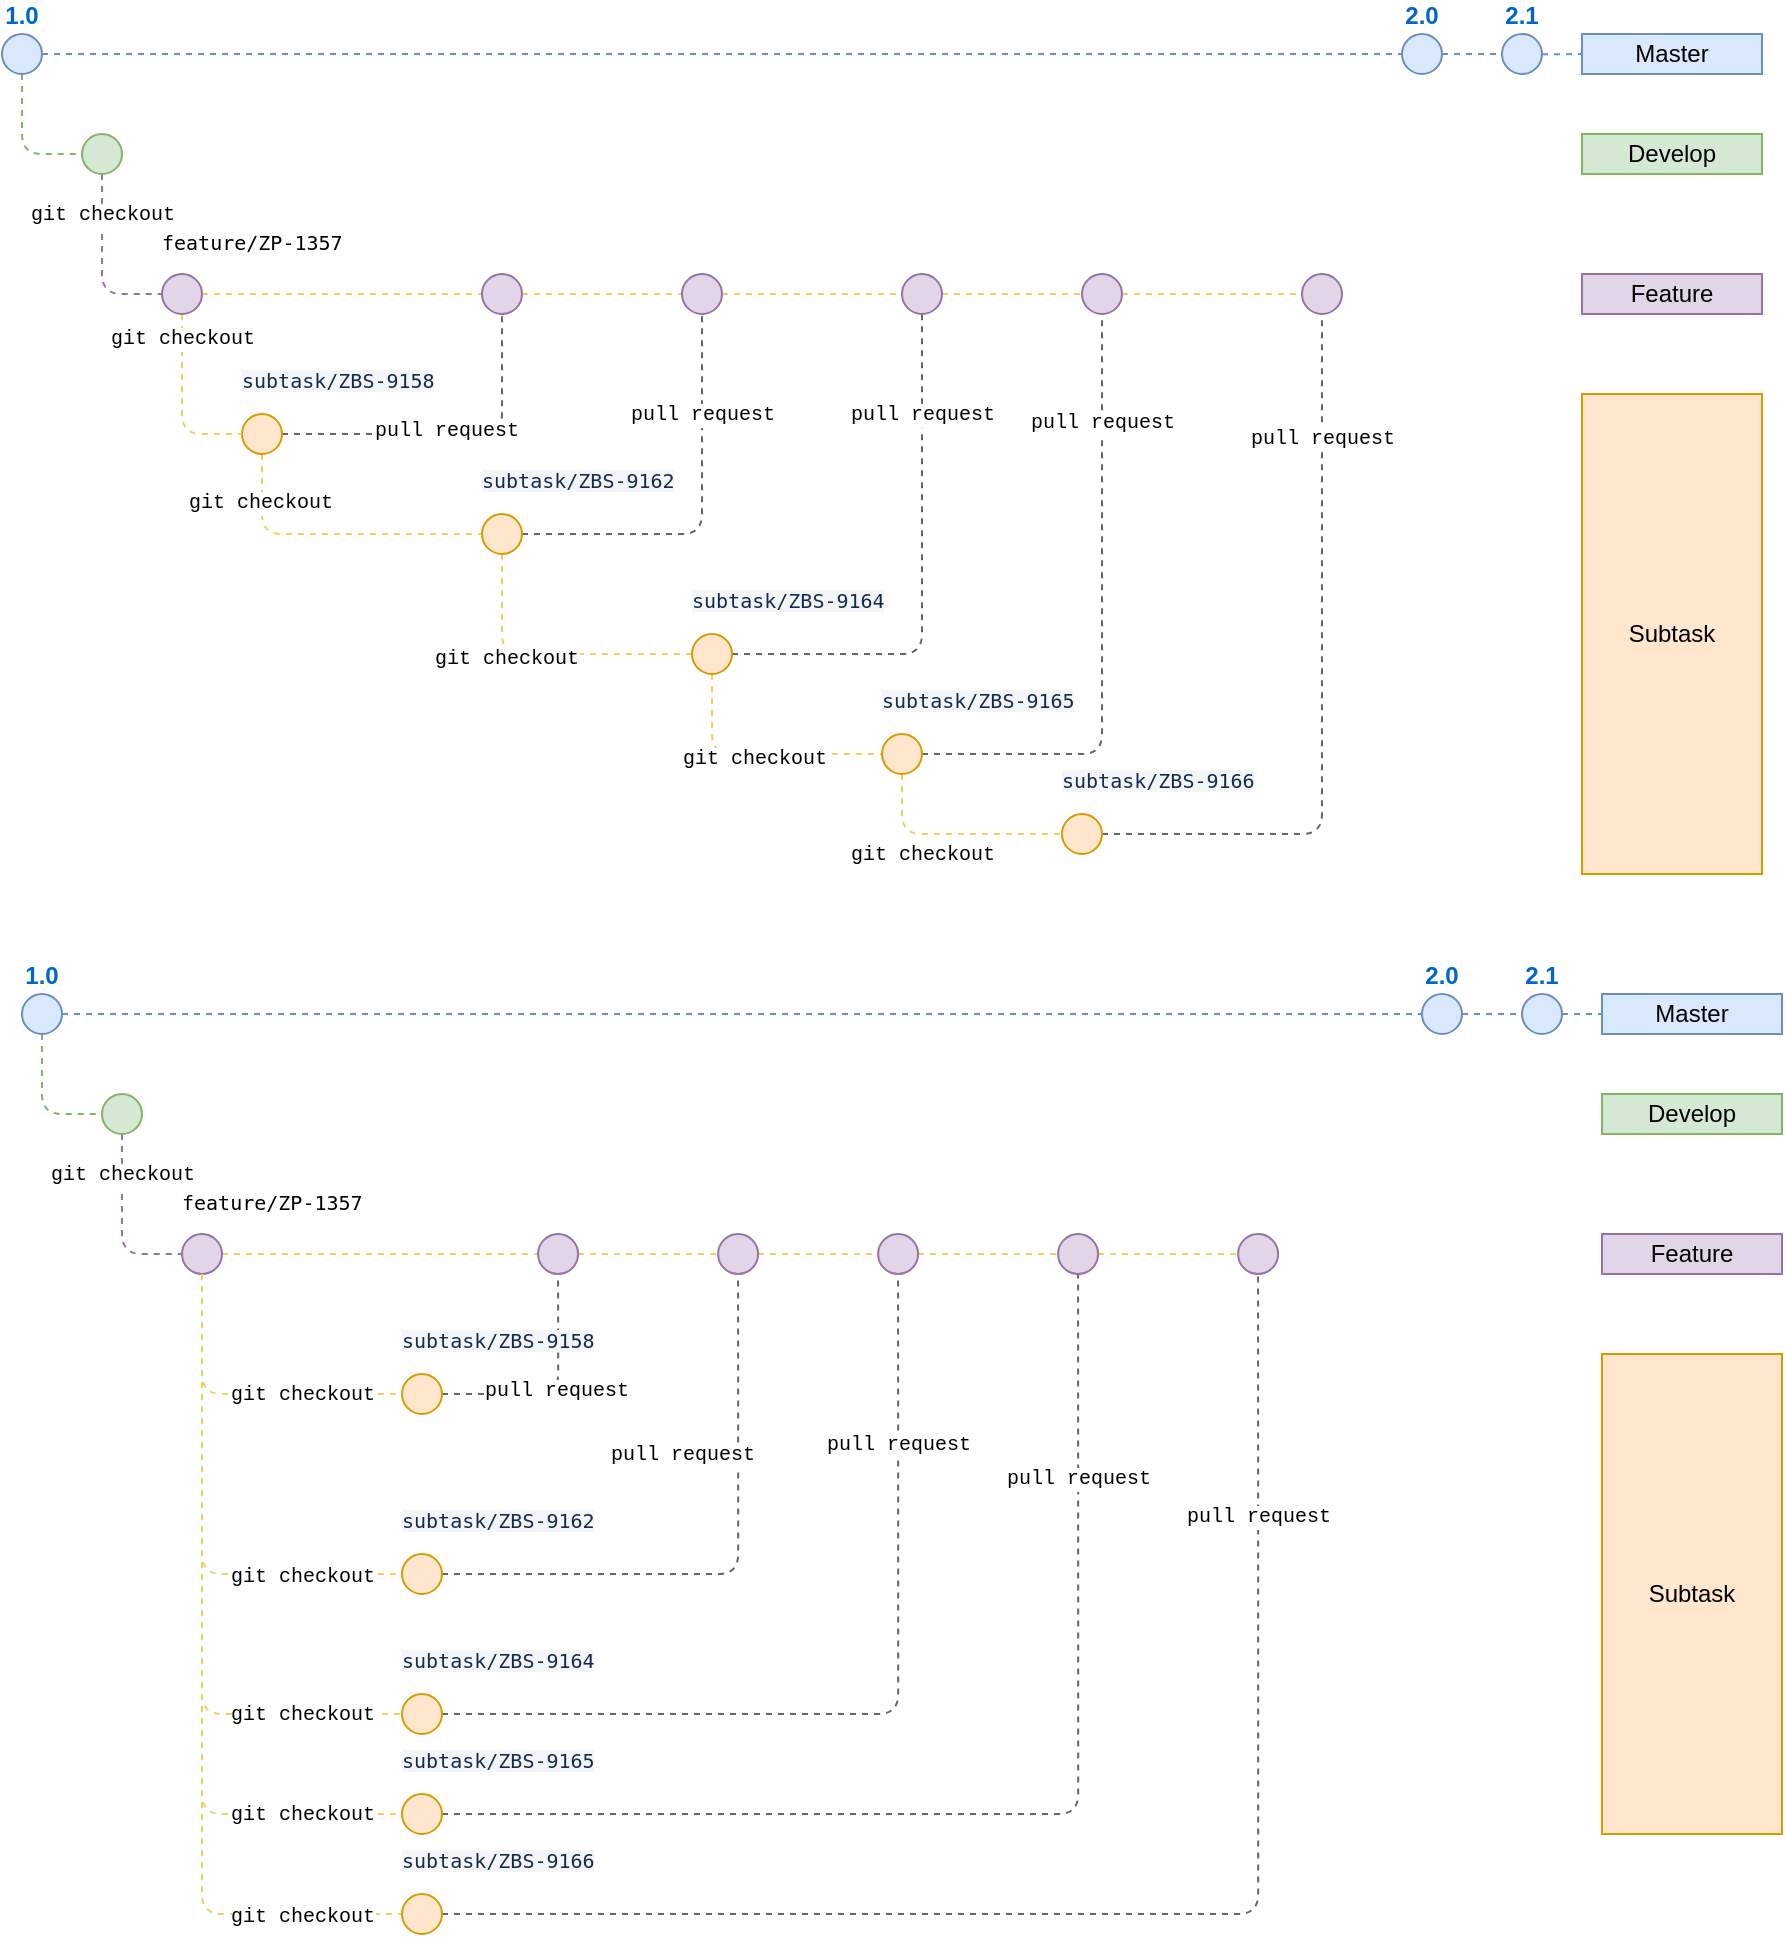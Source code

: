 <mxfile version="16.6.3" type="github">
  <diagram id="yPxyJZ8AM_hMuL3Unpa9" name="gitflow">
    <mxGraphModel dx="1185" dy="743" grid="1" gridSize="10" guides="1" tooltips="1" connect="1" arrows="1" fold="1" page="1" pageScale="1" pageWidth="850" pageHeight="1100" math="0" shadow="0">
      <root>
        <mxCell id="0" />
        <mxCell id="1" parent="0" />
        <mxCell id="3" value="" style="endArrow=none;dashed=1;html=1;fillColor=#dae8fc;strokeColor=#6c8ebf;" parent="1" source="12" target="7" edge="1">
          <mxGeometry width="50" height="50" relative="1" as="geometry">
            <mxPoint x="40" y="70" as="sourcePoint" />
            <mxPoint x="720" y="70" as="targetPoint" />
          </mxGeometry>
        </mxCell>
        <mxCell id="22" style="edgeStyle=orthogonalEdgeStyle;rounded=1;orthogonalLoop=1;jettySize=auto;html=1;dashed=1;endArrow=none;endFill=0;fillColor=#d5e8d4;strokeColor=#82b366;entryX=0;entryY=0.5;entryDx=0;entryDy=0;" parent="1" source="4" target="21" edge="1">
          <mxGeometry relative="1" as="geometry">
            <Array as="points">
              <mxPoint x="40" y="120" />
            </Array>
          </mxGeometry>
        </mxCell>
        <mxCell id="4" value="1.0" style="ellipse;whiteSpace=wrap;html=1;aspect=fixed;fillColor=#dae8fc;strokeColor=#6c8ebf;fontStyle=1;labelPosition=center;verticalLabelPosition=top;align=center;verticalAlign=bottom;fontColor=#0066CC;" parent="1" vertex="1">
          <mxGeometry x="30" y="60" width="20" height="20" as="geometry" />
        </mxCell>
        <mxCell id="7" value="Master" style="text;html=1;strokeColor=#6c8ebf;fillColor=#dae8fc;align=center;verticalAlign=middle;whiteSpace=wrap;rounded=0;" parent="1" vertex="1">
          <mxGeometry x="820" y="60" width="90" height="20" as="geometry" />
        </mxCell>
        <mxCell id="12" value="2.1" style="ellipse;whiteSpace=wrap;html=1;aspect=fixed;fillColor=#dae8fc;strokeColor=#6c8ebf;fontStyle=1;labelPosition=center;verticalLabelPosition=top;align=center;verticalAlign=bottom;fontColor=#0066CC;" parent="1" vertex="1">
          <mxGeometry x="780" y="60" width="20" height="20" as="geometry" />
        </mxCell>
        <mxCell id="13" value="" style="endArrow=none;dashed=1;html=1;fillColor=#dae8fc;strokeColor=#6c8ebf;" parent="1" source="6" target="12" edge="1">
          <mxGeometry width="50" height="50" relative="1" as="geometry">
            <mxPoint x="50" y="70" as="sourcePoint" />
            <mxPoint x="700" y="70" as="targetPoint" />
          </mxGeometry>
        </mxCell>
        <mxCell id="-AOXHBGoJkbNINYSZUNP-193" style="edgeStyle=orthogonalEdgeStyle;rounded=1;orthogonalLoop=1;jettySize=auto;html=1;exitX=0.5;exitY=1;exitDx=0;exitDy=0;entryX=0;entryY=0.5;entryDx=0;entryDy=0;dashed=1;fontFamily=Courier New;fontSize=10;endArrow=none;endFill=0;strokeColor=#9673a6;fillColor=#e1d5e7;" edge="1" parent="1" source="21" target="51">
          <mxGeometry relative="1" as="geometry" />
        </mxCell>
        <mxCell id="-AOXHBGoJkbNINYSZUNP-194" value="git checkout" style="edgeLabel;html=1;align=center;verticalAlign=middle;resizable=0;points=[];fontSize=10;fontFamily=Courier New;" vertex="1" connectable="0" parent="-AOXHBGoJkbNINYSZUNP-193">
          <mxGeometry x="-0.203" y="1" relative="1" as="geometry">
            <mxPoint x="-1" y="-16" as="offset" />
          </mxGeometry>
        </mxCell>
        <mxCell id="21" value="" style="ellipse;whiteSpace=wrap;html=1;aspect=fixed;fillColor=#d5e8d4;strokeColor=#82b366;" parent="1" vertex="1">
          <mxGeometry x="70" y="110" width="20" height="20" as="geometry" />
        </mxCell>
        <mxCell id="24" value="Develop" style="text;html=1;strokeColor=#82b366;fillColor=#d5e8d4;align=center;verticalAlign=middle;whiteSpace=wrap;rounded=0;" parent="1" vertex="1">
          <mxGeometry x="820" y="110" width="90" height="20" as="geometry" />
        </mxCell>
        <mxCell id="6" value="2.0" style="ellipse;whiteSpace=wrap;html=1;aspect=fixed;fillColor=#dae8fc;strokeColor=#6c8ebf;fontStyle=1;labelPosition=center;verticalLabelPosition=top;align=center;verticalAlign=bottom;fontColor=#0066CC;" parent="1" vertex="1">
          <mxGeometry x="730" y="60" width="20" height="20" as="geometry" />
        </mxCell>
        <mxCell id="35" value="" style="endArrow=none;dashed=1;html=1;fillColor=#dae8fc;strokeColor=#6c8ebf;" parent="1" source="4" target="6" edge="1">
          <mxGeometry width="50" height="50" relative="1" as="geometry">
            <mxPoint x="50.0" y="70" as="sourcePoint" />
            <mxPoint x="690" y="70" as="targetPoint" />
            <Array as="points" />
          </mxGeometry>
        </mxCell>
        <mxCell id="-AOXHBGoJkbNINYSZUNP-183" value="" style="edgeStyle=orthogonalEdgeStyle;rounded=1;orthogonalLoop=1;jettySize=auto;html=1;dashed=1;fontFamily=Courier New;fontSize=10;endArrow=none;endFill=0;strokeColor=#F2CE61;exitX=0.5;exitY=1;exitDx=0;exitDy=0;entryX=0;entryY=0.5;entryDx=0;entryDy=0;" edge="1" parent="1" source="39" target="-AOXHBGoJkbNINYSZUNP-182">
          <mxGeometry relative="1" as="geometry" />
        </mxCell>
        <mxCell id="-AOXHBGoJkbNINYSZUNP-196" value="git checkout" style="edgeLabel;html=1;align=center;verticalAlign=middle;resizable=0;points=[];fontSize=10;fontFamily=Courier New;" vertex="1" connectable="0" parent="-AOXHBGoJkbNINYSZUNP-183">
          <mxGeometry x="-0.684" y="-1" relative="1" as="geometry">
            <mxPoint as="offset" />
          </mxGeometry>
        </mxCell>
        <mxCell id="-AOXHBGoJkbNINYSZUNP-210" style="edgeStyle=orthogonalEdgeStyle;rounded=1;orthogonalLoop=1;jettySize=auto;html=1;exitX=1;exitY=0.5;exitDx=0;exitDy=0;entryX=0.5;entryY=1;entryDx=0;entryDy=0;dashed=1;fontFamily=Courier New;fontSize=10;endArrow=none;endFill=0;fillColor=#f5f5f5;strokeColor=#666666;" edge="1" parent="1" source="39" target="-AOXHBGoJkbNINYSZUNP-200">
          <mxGeometry relative="1" as="geometry" />
        </mxCell>
        <mxCell id="-AOXHBGoJkbNINYSZUNP-215" value="pull request" style="edgeLabel;html=1;align=center;verticalAlign=middle;resizable=0;points=[];fontSize=10;fontFamily=Courier New;" vertex="1" connectable="0" parent="-AOXHBGoJkbNINYSZUNP-210">
          <mxGeometry x="-0.043" y="2" relative="1" as="geometry">
            <mxPoint as="offset" />
          </mxGeometry>
        </mxCell>
        <mxCell id="39" value="&lt;pre&gt;&lt;span style=&quot;color: rgb(23 , 43 , 77) ; font-family: , &amp;#34;sf mono&amp;#34; , &amp;#34;segoe ui mono&amp;#34; , &amp;#34;roboto mono&amp;#34; , &amp;#34;ubuntu mono&amp;#34; , &amp;#34;menlo&amp;#34; , &amp;#34;consolas&amp;#34; , &amp;#34;courier&amp;#34; , monospace ; background-color: rgb(244 , 245 , 247)&quot;&gt;&lt;font style=&quot;font-size: 10px ; line-height: 1&quot;&gt;subtask/ZBS-9158&lt;/font&gt;&lt;/span&gt;&lt;/pre&gt;" style="ellipse;whiteSpace=wrap;html=1;aspect=fixed;fontSize=10;labelPosition=center;verticalLabelPosition=top;align=left;verticalAlign=bottom;fillColor=#ffe6cc;strokeColor=#d79b00;fontColor=#FFB570;spacing=0;" parent="1" vertex="1">
          <mxGeometry x="150.0" y="250" width="20" height="20" as="geometry" />
        </mxCell>
        <mxCell id="42" value="Subtask" style="text;html=1;strokeColor=#d79b00;fillColor=#ffe6cc;align=center;verticalAlign=middle;whiteSpace=wrap;rounded=0;fontSize=12;" parent="1" vertex="1">
          <mxGeometry x="820" y="240" width="90" height="240" as="geometry" />
        </mxCell>
        <mxCell id="85" value="Feature" style="text;html=1;strokeColor=#9673a6;fillColor=#e1d5e7;align=center;verticalAlign=middle;whiteSpace=wrap;rounded=0;" parent="1" vertex="1">
          <mxGeometry x="820" y="180" width="90" height="20" as="geometry" />
        </mxCell>
        <mxCell id="-AOXHBGoJkbNINYSZUNP-178" style="edgeStyle=orthogonalEdgeStyle;rounded=1;orthogonalLoop=1;jettySize=auto;html=1;exitX=0.5;exitY=1;exitDx=0;exitDy=0;dashed=1;fillColor=#fff2cc;strokeColor=#F2CE61;entryX=0;entryY=0.5;entryDx=0;entryDy=0;endArrow=none;endFill=0;" edge="1" parent="1" source="51" target="39">
          <mxGeometry relative="1" as="geometry">
            <mxPoint x="150" y="200" as="targetPoint" />
            <Array as="points">
              <mxPoint x="120" y="260" />
            </Array>
          </mxGeometry>
        </mxCell>
        <mxCell id="-AOXHBGoJkbNINYSZUNP-195" value="git checkout" style="edgeLabel;html=1;align=center;verticalAlign=middle;resizable=0;points=[];fontSize=10;fontFamily=Courier New;" vertex="1" connectable="0" parent="-AOXHBGoJkbNINYSZUNP-178">
          <mxGeometry x="-0.733" relative="1" as="geometry">
            <mxPoint as="offset" />
          </mxGeometry>
        </mxCell>
        <mxCell id="-AOXHBGoJkbNINYSZUNP-201" value="" style="edgeStyle=orthogonalEdgeStyle;rounded=1;orthogonalLoop=1;jettySize=auto;html=1;dashed=1;fontFamily=Courier New;fontSize=10;endArrow=none;endFill=0;strokeColor=#F2CE61;" edge="1" parent="1" source="51" target="-AOXHBGoJkbNINYSZUNP-200">
          <mxGeometry relative="1" as="geometry" />
        </mxCell>
        <mxCell id="51" value="&lt;pre style=&quot;line-height: 1&quot;&gt;feature/ZP-1357&lt;/pre&gt;" style="ellipse;whiteSpace=wrap;aspect=fixed;fontSize=10;fillColor=#e1d5e7;strokeColor=#9673a6;labelPosition=center;verticalLabelPosition=top;align=left;verticalAlign=bottom;spacing=0;horizontal=1;html=1;" parent="1" vertex="1">
          <mxGeometry x="110" y="180" width="20" height="20" as="geometry" />
        </mxCell>
        <mxCell id="-AOXHBGoJkbNINYSZUNP-185" value="" style="edgeStyle=orthogonalEdgeStyle;rounded=1;orthogonalLoop=1;jettySize=auto;html=1;dashed=1;fontFamily=Courier New;fontSize=10;endArrow=none;endFill=0;strokeColor=#F2CE61;exitX=0.5;exitY=1;exitDx=0;exitDy=0;" edge="1" parent="1" source="-AOXHBGoJkbNINYSZUNP-182" target="-AOXHBGoJkbNINYSZUNP-184">
          <mxGeometry relative="1" as="geometry">
            <Array as="points">
              <mxPoint x="280" y="370" />
            </Array>
          </mxGeometry>
        </mxCell>
        <mxCell id="-AOXHBGoJkbNINYSZUNP-197" value="git checkout" style="edgeLabel;html=1;align=center;verticalAlign=middle;resizable=0;points=[];fontSize=10;fontFamily=Courier New;" vertex="1" connectable="0" parent="-AOXHBGoJkbNINYSZUNP-185">
          <mxGeometry x="-0.286" y="-2" relative="1" as="geometry">
            <mxPoint as="offset" />
          </mxGeometry>
        </mxCell>
        <mxCell id="-AOXHBGoJkbNINYSZUNP-211" style="edgeStyle=orthogonalEdgeStyle;rounded=1;orthogonalLoop=1;jettySize=auto;html=1;exitX=1;exitY=0.5;exitDx=0;exitDy=0;entryX=0.5;entryY=1;entryDx=0;entryDy=0;dashed=1;fontFamily=Courier New;fontSize=10;endArrow=none;endFill=0;strokeColor=#666666;fillColor=#f5f5f5;" edge="1" parent="1" source="-AOXHBGoJkbNINYSZUNP-182" target="-AOXHBGoJkbNINYSZUNP-202">
          <mxGeometry relative="1" as="geometry" />
        </mxCell>
        <mxCell id="-AOXHBGoJkbNINYSZUNP-216" value="pull request" style="edgeLabel;html=1;align=center;verticalAlign=middle;resizable=0;points=[];fontSize=10;fontFamily=Courier New;" vertex="1" connectable="0" parent="-AOXHBGoJkbNINYSZUNP-211">
          <mxGeometry x="-0.393" y="-2" relative="1" as="geometry">
            <mxPoint x="29" y="-62" as="offset" />
          </mxGeometry>
        </mxCell>
        <mxCell id="-AOXHBGoJkbNINYSZUNP-182" value="&lt;pre&gt;&lt;span style=&quot;color: rgb(23 , 43 , 77) ; font-family: , &amp;#34;sf mono&amp;#34; , &amp;#34;segoe ui mono&amp;#34; , &amp;#34;roboto mono&amp;#34; , &amp;#34;ubuntu mono&amp;#34; , &amp;#34;menlo&amp;#34; , &amp;#34;consolas&amp;#34; , &amp;#34;courier&amp;#34; , monospace ; background-color: rgb(244 , 245 , 247)&quot;&gt;&lt;font style=&quot;font-size: 10px ; line-height: 1&quot;&gt;subtask/ZBS-9162&lt;/font&gt;&lt;/span&gt;&lt;/pre&gt;" style="ellipse;whiteSpace=wrap;html=1;aspect=fixed;fontSize=10;labelPosition=center;verticalLabelPosition=top;align=left;verticalAlign=bottom;fillColor=#ffe6cc;strokeColor=#d79b00;fontColor=#FFB570;spacing=0;" vertex="1" parent="1">
          <mxGeometry x="270" y="300" width="20" height="20" as="geometry" />
        </mxCell>
        <mxCell id="-AOXHBGoJkbNINYSZUNP-189" value="" style="edgeStyle=orthogonalEdgeStyle;rounded=1;orthogonalLoop=1;jettySize=auto;html=1;dashed=1;fontFamily=Courier New;fontSize=10;endArrow=none;endFill=0;strokeColor=#F2CE61;" edge="1" parent="1" source="-AOXHBGoJkbNINYSZUNP-184" target="-AOXHBGoJkbNINYSZUNP-188">
          <mxGeometry relative="1" as="geometry">
            <Array as="points">
              <mxPoint x="385" y="420" />
            </Array>
          </mxGeometry>
        </mxCell>
        <mxCell id="-AOXHBGoJkbNINYSZUNP-198" value="git checkout" style="edgeLabel;html=1;align=center;verticalAlign=middle;resizable=0;points=[];fontSize=10;fontFamily=Courier New;" vertex="1" connectable="0" parent="-AOXHBGoJkbNINYSZUNP-189">
          <mxGeometry x="-0.026" y="-2" relative="1" as="geometry">
            <mxPoint as="offset" />
          </mxGeometry>
        </mxCell>
        <mxCell id="-AOXHBGoJkbNINYSZUNP-212" value="&lt;span style=&quot;color: rgb(0 , 0 , 0) ; font-family: &amp;#34;courier new&amp;#34; ; font-size: 10px ; font-style: normal ; font-weight: 400 ; letter-spacing: normal ; text-align: center ; text-indent: 0px ; text-transform: none ; word-spacing: 0px ; background-color: rgb(255 , 255 , 255) ; display: inline ; float: none&quot;&gt;pull request&lt;/span&gt;" style="edgeStyle=orthogonalEdgeStyle;rounded=1;orthogonalLoop=1;jettySize=auto;html=1;exitX=1;exitY=0.5;exitDx=0;exitDy=0;entryX=0.5;entryY=1;entryDx=0;entryDy=0;dashed=1;fontFamily=Courier New;fontSize=10;endArrow=none;endFill=0;strokeColor=#666666;fillColor=#f5f5f5;" edge="1" parent="1" source="-AOXHBGoJkbNINYSZUNP-184" target="-AOXHBGoJkbNINYSZUNP-204">
          <mxGeometry x="0.623" relative="1" as="geometry">
            <mxPoint as="offset" />
          </mxGeometry>
        </mxCell>
        <mxCell id="-AOXHBGoJkbNINYSZUNP-184" value="&lt;pre&gt;&lt;span style=&quot;color: rgb(23 , 43 , 77) ; font-family: , &amp;#34;sf mono&amp;#34; , &amp;#34;segoe ui mono&amp;#34; , &amp;#34;roboto mono&amp;#34; , &amp;#34;ubuntu mono&amp;#34; , &amp;#34;menlo&amp;#34; , &amp;#34;consolas&amp;#34; , &amp;#34;courier&amp;#34; , monospace ; background-color: rgb(244 , 245 , 247)&quot;&gt;&lt;font style=&quot;font-size: 10px ; line-height: 1&quot;&gt;subtask/ZBS-9164&lt;/font&gt;&lt;/span&gt;&lt;/pre&gt;" style="ellipse;whiteSpace=wrap;html=1;aspect=fixed;fontSize=10;labelPosition=center;verticalLabelPosition=top;align=left;verticalAlign=bottom;fillColor=#ffe6cc;strokeColor=#d79b00;fontColor=#FFB570;spacing=0;" vertex="1" parent="1">
          <mxGeometry x="375" y="360" width="20" height="20" as="geometry" />
        </mxCell>
        <mxCell id="-AOXHBGoJkbNINYSZUNP-191" value="" style="edgeStyle=orthogonalEdgeStyle;rounded=1;orthogonalLoop=1;jettySize=auto;html=1;dashed=1;fontFamily=Courier New;fontSize=10;endArrow=none;endFill=0;strokeColor=#F2CE61;entryX=0;entryY=0.5;entryDx=0;entryDy=0;" edge="1" parent="1" source="-AOXHBGoJkbNINYSZUNP-188" target="-AOXHBGoJkbNINYSZUNP-190">
          <mxGeometry relative="1" as="geometry">
            <Array as="points">
              <mxPoint x="480" y="460" />
            </Array>
          </mxGeometry>
        </mxCell>
        <mxCell id="-AOXHBGoJkbNINYSZUNP-199" value="git checkout" style="edgeLabel;html=1;align=center;verticalAlign=middle;resizable=0;points=[];fontSize=10;fontFamily=Courier New;" vertex="1" connectable="0" parent="-AOXHBGoJkbNINYSZUNP-191">
          <mxGeometry x="-0.222" relative="1" as="geometry">
            <mxPoint x="-3" y="10" as="offset" />
          </mxGeometry>
        </mxCell>
        <mxCell id="-AOXHBGoJkbNINYSZUNP-213" value="&lt;span style=&quot;color: rgb(0 , 0 , 0) ; font-family: &amp;#34;courier new&amp;#34; ; font-size: 10px ; font-style: normal ; font-weight: 400 ; letter-spacing: normal ; text-align: center ; text-indent: 0px ; text-transform: none ; word-spacing: 0px ; background-color: rgb(255 , 255 , 255) ; display: inline ; float: none&quot;&gt;pull request&lt;/span&gt;" style="edgeStyle=orthogonalEdgeStyle;rounded=1;orthogonalLoop=1;jettySize=auto;html=1;exitX=1;exitY=0.5;exitDx=0;exitDy=0;entryX=0.5;entryY=1;entryDx=0;entryDy=0;dashed=1;fontFamily=Courier New;fontSize=10;endArrow=none;endFill=0;strokeColor=#666666;fillColor=#f5f5f5;" edge="1" parent="1" source="-AOXHBGoJkbNINYSZUNP-188" target="-AOXHBGoJkbNINYSZUNP-206">
          <mxGeometry x="0.655" relative="1" as="geometry">
            <mxPoint as="offset" />
          </mxGeometry>
        </mxCell>
        <mxCell id="-AOXHBGoJkbNINYSZUNP-188" value="&lt;pre&gt;&lt;span style=&quot;color: rgb(23 , 43 , 77) ; font-family: , &amp;#34;sf mono&amp;#34; , &amp;#34;segoe ui mono&amp;#34; , &amp;#34;roboto mono&amp;#34; , &amp;#34;ubuntu mono&amp;#34; , &amp;#34;menlo&amp;#34; , &amp;#34;consolas&amp;#34; , &amp;#34;courier&amp;#34; , monospace ; background-color: rgb(244 , 245 , 247)&quot;&gt;&lt;font style=&quot;font-size: 10px ; line-height: 1&quot;&gt;subtask/ZBS-9165&lt;/font&gt;&lt;/span&gt;&lt;/pre&gt;" style="ellipse;whiteSpace=wrap;html=1;aspect=fixed;fontSize=10;labelPosition=center;verticalLabelPosition=top;align=left;verticalAlign=bottom;fillColor=#ffe6cc;strokeColor=#d79b00;fontColor=#FFB570;spacing=0;" vertex="1" parent="1">
          <mxGeometry x="470" y="410" width="20" height="20" as="geometry" />
        </mxCell>
        <mxCell id="-AOXHBGoJkbNINYSZUNP-214" style="edgeStyle=orthogonalEdgeStyle;rounded=1;orthogonalLoop=1;jettySize=auto;html=1;exitX=1;exitY=0.5;exitDx=0;exitDy=0;entryX=0.5;entryY=1;entryDx=0;entryDy=0;dashed=1;fontFamily=Courier New;fontSize=10;endArrow=none;endFill=0;strokeColor=#666666;fillColor=#f5f5f5;" edge="1" parent="1" source="-AOXHBGoJkbNINYSZUNP-190" target="-AOXHBGoJkbNINYSZUNP-208">
          <mxGeometry relative="1" as="geometry" />
        </mxCell>
        <mxCell id="-AOXHBGoJkbNINYSZUNP-217" value="pull request" style="edgeLabel;html=1;align=center;verticalAlign=middle;resizable=0;points=[];fontSize=10;fontFamily=Courier New;" vertex="1" connectable="0" parent="-AOXHBGoJkbNINYSZUNP-214">
          <mxGeometry x="0.67" y="-1" relative="1" as="geometry">
            <mxPoint x="-1" y="1" as="offset" />
          </mxGeometry>
        </mxCell>
        <mxCell id="-AOXHBGoJkbNINYSZUNP-190" value="&lt;pre&gt;&lt;span style=&quot;color: rgb(23 , 43 , 77) ; font-family: , &amp;#34;sf mono&amp;#34; , &amp;#34;segoe ui mono&amp;#34; , &amp;#34;roboto mono&amp;#34; , &amp;#34;ubuntu mono&amp;#34; , &amp;#34;menlo&amp;#34; , &amp;#34;consolas&amp;#34; , &amp;#34;courier&amp;#34; , monospace ; background-color: rgb(244 , 245 , 247)&quot;&gt;&lt;font style=&quot;font-size: 10px ; line-height: 1&quot;&gt;subtask/ZBS-9166&lt;/font&gt;&lt;/span&gt;&lt;/pre&gt;" style="ellipse;whiteSpace=wrap;html=1;aspect=fixed;fontSize=10;labelPosition=center;verticalLabelPosition=top;align=left;verticalAlign=bottom;fillColor=#ffe6cc;strokeColor=#d79b00;fontColor=#FFB570;spacing=0;" vertex="1" parent="1">
          <mxGeometry x="560" y="450" width="20" height="20" as="geometry" />
        </mxCell>
        <mxCell id="-AOXHBGoJkbNINYSZUNP-203" value="" style="edgeStyle=orthogonalEdgeStyle;rounded=1;orthogonalLoop=1;jettySize=auto;html=1;dashed=1;fontFamily=Courier New;fontSize=10;endArrow=none;endFill=0;strokeColor=#F2CE61;" edge="1" parent="1" source="-AOXHBGoJkbNINYSZUNP-200" target="-AOXHBGoJkbNINYSZUNP-202">
          <mxGeometry relative="1" as="geometry" />
        </mxCell>
        <mxCell id="-AOXHBGoJkbNINYSZUNP-200" value="&lt;pre style=&quot;line-height: 1&quot;&gt;&lt;br&gt;&lt;/pre&gt;" style="ellipse;whiteSpace=wrap;aspect=fixed;fontSize=10;fillColor=#e1d5e7;strokeColor=#9673a6;labelPosition=center;verticalLabelPosition=top;align=left;verticalAlign=bottom;spacing=0;horizontal=1;html=1;" vertex="1" parent="1">
          <mxGeometry x="270" y="180" width="20" height="20" as="geometry" />
        </mxCell>
        <mxCell id="-AOXHBGoJkbNINYSZUNP-205" value="" style="edgeStyle=orthogonalEdgeStyle;rounded=1;orthogonalLoop=1;jettySize=auto;html=1;dashed=1;fontFamily=Courier New;fontSize=10;endArrow=none;endFill=0;strokeColor=#F2CE61;" edge="1" parent="1" source="-AOXHBGoJkbNINYSZUNP-202" target="-AOXHBGoJkbNINYSZUNP-204">
          <mxGeometry relative="1" as="geometry" />
        </mxCell>
        <mxCell id="-AOXHBGoJkbNINYSZUNP-202" value="&lt;pre style=&quot;line-height: 1&quot;&gt;&lt;br&gt;&lt;/pre&gt;" style="ellipse;whiteSpace=wrap;aspect=fixed;fontSize=10;fillColor=#e1d5e7;strokeColor=#9673a6;labelPosition=center;verticalLabelPosition=top;align=left;verticalAlign=bottom;spacing=0;horizontal=1;html=1;" vertex="1" parent="1">
          <mxGeometry x="370" y="180" width="20" height="20" as="geometry" />
        </mxCell>
        <mxCell id="-AOXHBGoJkbNINYSZUNP-207" value="" style="edgeStyle=orthogonalEdgeStyle;rounded=1;orthogonalLoop=1;jettySize=auto;html=1;dashed=1;fontFamily=Courier New;fontSize=10;endArrow=none;endFill=0;strokeColor=#F2CE61;" edge="1" parent="1" source="-AOXHBGoJkbNINYSZUNP-204" target="-AOXHBGoJkbNINYSZUNP-206">
          <mxGeometry relative="1" as="geometry" />
        </mxCell>
        <mxCell id="-AOXHBGoJkbNINYSZUNP-204" value="&lt;pre style=&quot;line-height: 1&quot;&gt;&lt;br&gt;&lt;/pre&gt;" style="ellipse;whiteSpace=wrap;aspect=fixed;fontSize=10;fillColor=#e1d5e7;strokeColor=#9673a6;labelPosition=center;verticalLabelPosition=top;align=left;verticalAlign=bottom;spacing=0;horizontal=1;html=1;" vertex="1" parent="1">
          <mxGeometry x="480" y="180" width="20" height="20" as="geometry" />
        </mxCell>
        <mxCell id="-AOXHBGoJkbNINYSZUNP-209" value="" style="edgeStyle=orthogonalEdgeStyle;rounded=1;orthogonalLoop=1;jettySize=auto;html=1;dashed=1;fontFamily=Courier New;fontSize=10;endArrow=none;endFill=0;strokeColor=#F2CE61;" edge="1" parent="1" source="-AOXHBGoJkbNINYSZUNP-206" target="-AOXHBGoJkbNINYSZUNP-208">
          <mxGeometry relative="1" as="geometry" />
        </mxCell>
        <mxCell id="-AOXHBGoJkbNINYSZUNP-206" value="&lt;pre style=&quot;line-height: 1&quot;&gt;&lt;br&gt;&lt;/pre&gt;" style="ellipse;whiteSpace=wrap;aspect=fixed;fontSize=10;fillColor=#e1d5e7;strokeColor=#9673a6;labelPosition=center;verticalLabelPosition=top;align=left;verticalAlign=bottom;spacing=0;horizontal=1;html=1;" vertex="1" parent="1">
          <mxGeometry x="570" y="180" width="20" height="20" as="geometry" />
        </mxCell>
        <mxCell id="-AOXHBGoJkbNINYSZUNP-208" value="&lt;pre style=&quot;line-height: 1&quot;&gt;&lt;br&gt;&lt;/pre&gt;" style="ellipse;whiteSpace=wrap;aspect=fixed;fontSize=10;fillColor=#e1d5e7;strokeColor=#9673a6;labelPosition=center;verticalLabelPosition=top;align=left;verticalAlign=bottom;spacing=0;horizontal=1;html=1;" vertex="1" parent="1">
          <mxGeometry x="680" y="180" width="20" height="20" as="geometry" />
        </mxCell>
        <mxCell id="-AOXHBGoJkbNINYSZUNP-269" value="" style="endArrow=none;dashed=1;html=1;fillColor=#dae8fc;strokeColor=#6c8ebf;" edge="1" parent="1" source="-AOXHBGoJkbNINYSZUNP-273" target="-AOXHBGoJkbNINYSZUNP-272">
          <mxGeometry width="50" height="50" relative="1" as="geometry">
            <mxPoint x="50" y="550" as="sourcePoint" />
            <mxPoint x="730" y="550" as="targetPoint" />
          </mxGeometry>
        </mxCell>
        <mxCell id="-AOXHBGoJkbNINYSZUNP-270" style="edgeStyle=orthogonalEdgeStyle;rounded=1;orthogonalLoop=1;jettySize=auto;html=1;dashed=1;endArrow=none;endFill=0;fillColor=#d5e8d4;strokeColor=#82b366;entryX=0;entryY=0.5;entryDx=0;entryDy=0;" edge="1" parent="1" source="-AOXHBGoJkbNINYSZUNP-271" target="-AOXHBGoJkbNINYSZUNP-277">
          <mxGeometry relative="1" as="geometry">
            <Array as="points">
              <mxPoint x="50" y="600" />
            </Array>
          </mxGeometry>
        </mxCell>
        <mxCell id="-AOXHBGoJkbNINYSZUNP-271" value="1.0" style="ellipse;whiteSpace=wrap;html=1;aspect=fixed;fillColor=#dae8fc;strokeColor=#6c8ebf;fontStyle=1;labelPosition=center;verticalLabelPosition=top;align=center;verticalAlign=bottom;fontColor=#0066CC;" vertex="1" parent="1">
          <mxGeometry x="40" y="540" width="20" height="20" as="geometry" />
        </mxCell>
        <mxCell id="-AOXHBGoJkbNINYSZUNP-272" value="Master" style="text;html=1;strokeColor=#6c8ebf;fillColor=#dae8fc;align=center;verticalAlign=middle;whiteSpace=wrap;rounded=0;" vertex="1" parent="1">
          <mxGeometry x="830" y="540" width="90" height="20" as="geometry" />
        </mxCell>
        <mxCell id="-AOXHBGoJkbNINYSZUNP-273" value="2.1" style="ellipse;whiteSpace=wrap;html=1;aspect=fixed;fillColor=#dae8fc;strokeColor=#6c8ebf;fontStyle=1;labelPosition=center;verticalLabelPosition=top;align=center;verticalAlign=bottom;fontColor=#0066CC;" vertex="1" parent="1">
          <mxGeometry x="790" y="540" width="20" height="20" as="geometry" />
        </mxCell>
        <mxCell id="-AOXHBGoJkbNINYSZUNP-274" value="" style="endArrow=none;dashed=1;html=1;fillColor=#dae8fc;strokeColor=#6c8ebf;" edge="1" parent="1" source="-AOXHBGoJkbNINYSZUNP-279" target="-AOXHBGoJkbNINYSZUNP-273">
          <mxGeometry width="50" height="50" relative="1" as="geometry">
            <mxPoint x="60" y="550" as="sourcePoint" />
            <mxPoint x="710" y="550" as="targetPoint" />
          </mxGeometry>
        </mxCell>
        <mxCell id="-AOXHBGoJkbNINYSZUNP-275" style="edgeStyle=orthogonalEdgeStyle;rounded=1;orthogonalLoop=1;jettySize=auto;html=1;exitX=0.5;exitY=1;exitDx=0;exitDy=0;entryX=0;entryY=0.5;entryDx=0;entryDy=0;dashed=1;fontFamily=Courier New;fontSize=10;endArrow=none;endFill=0;strokeColor=#9673a6;fillColor=#e1d5e7;" edge="1" parent="1" source="-AOXHBGoJkbNINYSZUNP-277" target="-AOXHBGoJkbNINYSZUNP-291">
          <mxGeometry relative="1" as="geometry" />
        </mxCell>
        <mxCell id="-AOXHBGoJkbNINYSZUNP-276" value="git checkout" style="edgeLabel;html=1;align=center;verticalAlign=middle;resizable=0;points=[];fontSize=10;fontFamily=Courier New;" vertex="1" connectable="0" parent="-AOXHBGoJkbNINYSZUNP-275">
          <mxGeometry x="-0.203" y="1" relative="1" as="geometry">
            <mxPoint x="-1" y="-16" as="offset" />
          </mxGeometry>
        </mxCell>
        <mxCell id="-AOXHBGoJkbNINYSZUNP-277" value="" style="ellipse;whiteSpace=wrap;html=1;aspect=fixed;fillColor=#d5e8d4;strokeColor=#82b366;" vertex="1" parent="1">
          <mxGeometry x="80" y="590" width="20" height="20" as="geometry" />
        </mxCell>
        <mxCell id="-AOXHBGoJkbNINYSZUNP-278" value="Develop" style="text;html=1;strokeColor=#82b366;fillColor=#d5e8d4;align=center;verticalAlign=middle;whiteSpace=wrap;rounded=0;" vertex="1" parent="1">
          <mxGeometry x="830" y="590" width="90" height="20" as="geometry" />
        </mxCell>
        <mxCell id="-AOXHBGoJkbNINYSZUNP-279" value="2.0" style="ellipse;whiteSpace=wrap;html=1;aspect=fixed;fillColor=#dae8fc;strokeColor=#6c8ebf;fontStyle=1;labelPosition=center;verticalLabelPosition=top;align=center;verticalAlign=bottom;fontColor=#0066CC;" vertex="1" parent="1">
          <mxGeometry x="740" y="540" width="20" height="20" as="geometry" />
        </mxCell>
        <mxCell id="-AOXHBGoJkbNINYSZUNP-280" value="" style="endArrow=none;dashed=1;html=1;fillColor=#dae8fc;strokeColor=#6c8ebf;" edge="1" parent="1" source="-AOXHBGoJkbNINYSZUNP-271" target="-AOXHBGoJkbNINYSZUNP-279">
          <mxGeometry width="50" height="50" relative="1" as="geometry">
            <mxPoint x="60.0" y="550" as="sourcePoint" />
            <mxPoint x="700" y="550" as="targetPoint" />
            <Array as="points" />
          </mxGeometry>
        </mxCell>
        <mxCell id="-AOXHBGoJkbNINYSZUNP-281" value="" style="edgeStyle=orthogonalEdgeStyle;rounded=1;orthogonalLoop=1;jettySize=auto;html=1;dashed=1;fontFamily=Courier New;fontSize=10;endArrow=none;endFill=0;strokeColor=#F2CE61;exitX=0.5;exitY=1;exitDx=0;exitDy=0;entryX=0;entryY=0.5;entryDx=0;entryDy=0;" edge="1" parent="1" source="-AOXHBGoJkbNINYSZUNP-291" target="-AOXHBGoJkbNINYSZUNP-296">
          <mxGeometry relative="1" as="geometry" />
        </mxCell>
        <mxCell id="-AOXHBGoJkbNINYSZUNP-282" value="git checkout" style="edgeLabel;html=1;align=center;verticalAlign=middle;resizable=0;points=[];fontSize=10;fontFamily=Courier New;" vertex="1" connectable="0" parent="-AOXHBGoJkbNINYSZUNP-281">
          <mxGeometry x="-0.684" y="-1" relative="1" as="geometry">
            <mxPoint x="51" y="111" as="offset" />
          </mxGeometry>
        </mxCell>
        <mxCell id="-AOXHBGoJkbNINYSZUNP-283" style="edgeStyle=orthogonalEdgeStyle;rounded=1;orthogonalLoop=1;jettySize=auto;html=1;exitX=1;exitY=0.5;exitDx=0;exitDy=0;entryX=0.5;entryY=1;entryDx=0;entryDy=0;dashed=1;fontFamily=Courier New;fontSize=10;endArrow=none;endFill=0;fillColor=#f5f5f5;strokeColor=#666666;" edge="1" parent="1" source="-AOXHBGoJkbNINYSZUNP-285" target="-AOXHBGoJkbNINYSZUNP-309">
          <mxGeometry relative="1" as="geometry" />
        </mxCell>
        <mxCell id="-AOXHBGoJkbNINYSZUNP-284" value="pull request" style="edgeLabel;html=1;align=center;verticalAlign=middle;resizable=0;points=[];fontSize=10;fontFamily=Courier New;" vertex="1" connectable="0" parent="-AOXHBGoJkbNINYSZUNP-283">
          <mxGeometry x="-0.043" y="2" relative="1" as="geometry">
            <mxPoint as="offset" />
          </mxGeometry>
        </mxCell>
        <mxCell id="-AOXHBGoJkbNINYSZUNP-285" value="&lt;pre&gt;&lt;span style=&quot;color: rgb(23 , 43 , 77) ; font-family: , &amp;#34;sf mono&amp;#34; , &amp;#34;segoe ui mono&amp;#34; , &amp;#34;roboto mono&amp;#34; , &amp;#34;ubuntu mono&amp;#34; , &amp;#34;menlo&amp;#34; , &amp;#34;consolas&amp;#34; , &amp;#34;courier&amp;#34; , monospace ; background-color: rgb(244 , 245 , 247)&quot;&gt;&lt;font style=&quot;font-size: 10px ; line-height: 1&quot;&gt;subtask/ZBS-9158&lt;/font&gt;&lt;/span&gt;&lt;/pre&gt;" style="ellipse;whiteSpace=wrap;html=1;aspect=fixed;fontSize=10;labelPosition=center;verticalLabelPosition=top;align=left;verticalAlign=bottom;fillColor=#ffe6cc;strokeColor=#d79b00;fontColor=#FFB570;spacing=0;" vertex="1" parent="1">
          <mxGeometry x="230" y="730" width="20" height="20" as="geometry" />
        </mxCell>
        <mxCell id="-AOXHBGoJkbNINYSZUNP-286" value="Subtask" style="text;html=1;strokeColor=#d79b00;fillColor=#ffe6cc;align=center;verticalAlign=middle;whiteSpace=wrap;rounded=0;fontSize=12;" vertex="1" parent="1">
          <mxGeometry x="830" y="720" width="90" height="240" as="geometry" />
        </mxCell>
        <mxCell id="-AOXHBGoJkbNINYSZUNP-287" value="Feature" style="text;html=1;strokeColor=#9673a6;fillColor=#e1d5e7;align=center;verticalAlign=middle;whiteSpace=wrap;rounded=0;" vertex="1" parent="1">
          <mxGeometry x="830" y="660" width="90" height="20" as="geometry" />
        </mxCell>
        <mxCell id="-AOXHBGoJkbNINYSZUNP-288" style="edgeStyle=orthogonalEdgeStyle;rounded=1;orthogonalLoop=1;jettySize=auto;html=1;exitX=0.5;exitY=1;exitDx=0;exitDy=0;dashed=1;fillColor=#fff2cc;strokeColor=#F2CE61;entryX=0;entryY=0.5;entryDx=0;entryDy=0;endArrow=none;endFill=0;" edge="1" parent="1" source="-AOXHBGoJkbNINYSZUNP-291" target="-AOXHBGoJkbNINYSZUNP-285">
          <mxGeometry relative="1" as="geometry">
            <mxPoint x="160" y="680" as="targetPoint" />
            <Array as="points">
              <mxPoint x="130" y="740" />
            </Array>
          </mxGeometry>
        </mxCell>
        <mxCell id="-AOXHBGoJkbNINYSZUNP-289" value="git checkout" style="edgeLabel;html=1;align=center;verticalAlign=middle;resizable=0;points=[];fontSize=10;fontFamily=Courier New;" vertex="1" connectable="0" parent="-AOXHBGoJkbNINYSZUNP-288">
          <mxGeometry x="-0.733" relative="1" as="geometry">
            <mxPoint x="50" y="38" as="offset" />
          </mxGeometry>
        </mxCell>
        <mxCell id="-AOXHBGoJkbNINYSZUNP-290" value="" style="edgeStyle=orthogonalEdgeStyle;rounded=1;orthogonalLoop=1;jettySize=auto;html=1;dashed=1;fontFamily=Courier New;fontSize=10;endArrow=none;endFill=0;strokeColor=#F2CE61;" edge="1" parent="1" source="-AOXHBGoJkbNINYSZUNP-291" target="-AOXHBGoJkbNINYSZUNP-309">
          <mxGeometry relative="1" as="geometry" />
        </mxCell>
        <mxCell id="-AOXHBGoJkbNINYSZUNP-291" value="&lt;pre style=&quot;line-height: 1&quot;&gt;feature/ZP-1357&lt;/pre&gt;" style="ellipse;whiteSpace=wrap;aspect=fixed;fontSize=10;fillColor=#e1d5e7;strokeColor=#9673a6;labelPosition=center;verticalLabelPosition=top;align=left;verticalAlign=bottom;spacing=0;horizontal=1;html=1;" vertex="1" parent="1">
          <mxGeometry x="120" y="660" width="20" height="20" as="geometry" />
        </mxCell>
        <mxCell id="-AOXHBGoJkbNINYSZUNP-292" value="" style="edgeStyle=orthogonalEdgeStyle;rounded=1;orthogonalLoop=1;jettySize=auto;html=1;dashed=1;fontFamily=Courier New;fontSize=10;endArrow=none;endFill=0;strokeColor=#F2CE61;" edge="1" parent="1" target="-AOXHBGoJkbNINYSZUNP-300">
          <mxGeometry relative="1" as="geometry">
            <Array as="points">
              <mxPoint x="130" y="900" />
            </Array>
            <mxPoint x="130" y="680" as="sourcePoint" />
          </mxGeometry>
        </mxCell>
        <mxCell id="-AOXHBGoJkbNINYSZUNP-293" value="git checkout" style="edgeLabel;html=1;align=center;verticalAlign=middle;resizable=0;points=[];fontSize=10;fontFamily=Courier New;" vertex="1" connectable="0" parent="-AOXHBGoJkbNINYSZUNP-292">
          <mxGeometry x="-0.286" y="-2" relative="1" as="geometry">
            <mxPoint x="52" y="106" as="offset" />
          </mxGeometry>
        </mxCell>
        <mxCell id="-AOXHBGoJkbNINYSZUNP-294" style="edgeStyle=orthogonalEdgeStyle;rounded=1;orthogonalLoop=1;jettySize=auto;html=1;exitX=1;exitY=0.5;exitDx=0;exitDy=0;entryX=0.5;entryY=1;entryDx=0;entryDy=0;dashed=1;fontFamily=Courier New;fontSize=10;endArrow=none;endFill=0;strokeColor=#666666;fillColor=#f5f5f5;" edge="1" parent="1" source="-AOXHBGoJkbNINYSZUNP-296" target="-AOXHBGoJkbNINYSZUNP-311">
          <mxGeometry relative="1" as="geometry" />
        </mxCell>
        <mxCell id="-AOXHBGoJkbNINYSZUNP-295" value="pull request" style="edgeLabel;html=1;align=center;verticalAlign=middle;resizable=0;points=[];fontSize=10;fontFamily=Courier New;" vertex="1" connectable="0" parent="-AOXHBGoJkbNINYSZUNP-294">
          <mxGeometry x="-0.393" y="-2" relative="1" as="geometry">
            <mxPoint x="29" y="-62" as="offset" />
          </mxGeometry>
        </mxCell>
        <mxCell id="-AOXHBGoJkbNINYSZUNP-296" value="&lt;pre&gt;&lt;span style=&quot;color: rgb(23 , 43 , 77) ; font-family: , &amp;#34;sf mono&amp;#34; , &amp;#34;segoe ui mono&amp;#34; , &amp;#34;roboto mono&amp;#34; , &amp;#34;ubuntu mono&amp;#34; , &amp;#34;menlo&amp;#34; , &amp;#34;consolas&amp;#34; , &amp;#34;courier&amp;#34; , monospace ; background-color: rgb(244 , 245 , 247)&quot;&gt;&lt;font style=&quot;font-size: 10px ; line-height: 1&quot;&gt;subtask/ZBS-9162&lt;/font&gt;&lt;/span&gt;&lt;/pre&gt;" style="ellipse;whiteSpace=wrap;html=1;aspect=fixed;fontSize=10;labelPosition=center;verticalLabelPosition=top;align=left;verticalAlign=bottom;fillColor=#ffe6cc;strokeColor=#d79b00;fontColor=#FFB570;spacing=0;" vertex="1" parent="1">
          <mxGeometry x="230" y="820" width="20" height="20" as="geometry" />
        </mxCell>
        <mxCell id="-AOXHBGoJkbNINYSZUNP-297" value="" style="edgeStyle=orthogonalEdgeStyle;rounded=1;orthogonalLoop=1;jettySize=auto;html=1;dashed=1;fontFamily=Courier New;fontSize=10;endArrow=none;endFill=0;strokeColor=#F2CE61;exitX=0.5;exitY=1;exitDx=0;exitDy=0;" edge="1" parent="1" source="-AOXHBGoJkbNINYSZUNP-291" target="-AOXHBGoJkbNINYSZUNP-304">
          <mxGeometry relative="1" as="geometry">
            <Array as="points">
              <mxPoint x="130" y="950" />
            </Array>
          </mxGeometry>
        </mxCell>
        <mxCell id="-AOXHBGoJkbNINYSZUNP-298" value="git checkout" style="edgeLabel;html=1;align=center;verticalAlign=middle;resizable=0;points=[];fontSize=10;fontFamily=Courier New;" vertex="1" connectable="0" parent="-AOXHBGoJkbNINYSZUNP-297">
          <mxGeometry x="-0.026" y="-2" relative="1" as="geometry">
            <mxPoint x="52" y="90" as="offset" />
          </mxGeometry>
        </mxCell>
        <mxCell id="-AOXHBGoJkbNINYSZUNP-299" value="&lt;span style=&quot;color: rgb(0 , 0 , 0) ; font-family: &amp;#34;courier new&amp;#34; ; font-size: 10px ; font-style: normal ; font-weight: 400 ; letter-spacing: normal ; text-align: center ; text-indent: 0px ; text-transform: none ; word-spacing: 0px ; background-color: rgb(255 , 255 , 255) ; display: inline ; float: none&quot;&gt;pull request&lt;/span&gt;" style="edgeStyle=orthogonalEdgeStyle;rounded=1;orthogonalLoop=1;jettySize=auto;html=1;exitX=1;exitY=0.5;exitDx=0;exitDy=0;entryX=0.5;entryY=1;entryDx=0;entryDy=0;dashed=1;fontFamily=Courier New;fontSize=10;endArrow=none;endFill=0;strokeColor=#666666;fillColor=#f5f5f5;" edge="1" parent="1" source="-AOXHBGoJkbNINYSZUNP-300" target="-AOXHBGoJkbNINYSZUNP-313">
          <mxGeometry x="0.623" relative="1" as="geometry">
            <mxPoint as="offset" />
          </mxGeometry>
        </mxCell>
        <mxCell id="-AOXHBGoJkbNINYSZUNP-300" value="&lt;pre&gt;&lt;span style=&quot;color: rgb(23 , 43 , 77) ; font-family: , &amp;#34;sf mono&amp;#34; , &amp;#34;segoe ui mono&amp;#34; , &amp;#34;roboto mono&amp;#34; , &amp;#34;ubuntu mono&amp;#34; , &amp;#34;menlo&amp;#34; , &amp;#34;consolas&amp;#34; , &amp;#34;courier&amp;#34; , monospace ; background-color: rgb(244 , 245 , 247)&quot;&gt;&lt;font style=&quot;font-size: 10px ; line-height: 1&quot;&gt;subtask/ZBS-9164&lt;/font&gt;&lt;/span&gt;&lt;/pre&gt;" style="ellipse;whiteSpace=wrap;html=1;aspect=fixed;fontSize=10;labelPosition=center;verticalLabelPosition=top;align=left;verticalAlign=bottom;fillColor=#ffe6cc;strokeColor=#d79b00;fontColor=#FFB570;spacing=0;" vertex="1" parent="1">
          <mxGeometry x="230" y="890" width="20" height="20" as="geometry" />
        </mxCell>
        <mxCell id="-AOXHBGoJkbNINYSZUNP-301" value="" style="edgeStyle=orthogonalEdgeStyle;rounded=1;orthogonalLoop=1;jettySize=auto;html=1;dashed=1;fontFamily=Courier New;fontSize=10;endArrow=none;endFill=0;strokeColor=#F2CE61;entryX=0;entryY=0.5;entryDx=0;entryDy=0;exitX=0.5;exitY=1;exitDx=0;exitDy=0;" edge="1" parent="1" source="-AOXHBGoJkbNINYSZUNP-291" target="-AOXHBGoJkbNINYSZUNP-307">
          <mxGeometry relative="1" as="geometry">
            <Array as="points">
              <mxPoint x="130" y="1000" />
            </Array>
          </mxGeometry>
        </mxCell>
        <mxCell id="-AOXHBGoJkbNINYSZUNP-302" value="git checkout" style="edgeLabel;html=1;align=center;verticalAlign=middle;resizable=0;points=[];fontSize=10;fontFamily=Courier New;" vertex="1" connectable="0" parent="-AOXHBGoJkbNINYSZUNP-301">
          <mxGeometry x="-0.222" relative="1" as="geometry">
            <mxPoint x="50" y="157" as="offset" />
          </mxGeometry>
        </mxCell>
        <mxCell id="-AOXHBGoJkbNINYSZUNP-303" value="&lt;span style=&quot;color: rgb(0 , 0 , 0) ; font-family: &amp;#34;courier new&amp;#34; ; font-size: 10px ; font-style: normal ; font-weight: 400 ; letter-spacing: normal ; text-align: center ; text-indent: 0px ; text-transform: none ; word-spacing: 0px ; background-color: rgb(255 , 255 , 255) ; display: inline ; float: none&quot;&gt;pull request&lt;/span&gt;" style="edgeStyle=orthogonalEdgeStyle;rounded=1;orthogonalLoop=1;jettySize=auto;html=1;exitX=1;exitY=0.5;exitDx=0;exitDy=0;entryX=0.5;entryY=1;entryDx=0;entryDy=0;dashed=1;fontFamily=Courier New;fontSize=10;endArrow=none;endFill=0;strokeColor=#666666;fillColor=#f5f5f5;" edge="1" parent="1" source="-AOXHBGoJkbNINYSZUNP-304" target="-AOXHBGoJkbNINYSZUNP-315">
          <mxGeometry x="0.655" relative="1" as="geometry">
            <mxPoint as="offset" />
          </mxGeometry>
        </mxCell>
        <mxCell id="-AOXHBGoJkbNINYSZUNP-304" value="&lt;pre&gt;&lt;span style=&quot;color: rgb(23 , 43 , 77) ; font-family: , &amp;#34;sf mono&amp;#34; , &amp;#34;segoe ui mono&amp;#34; , &amp;#34;roboto mono&amp;#34; , &amp;#34;ubuntu mono&amp;#34; , &amp;#34;menlo&amp;#34; , &amp;#34;consolas&amp;#34; , &amp;#34;courier&amp;#34; , monospace ; background-color: rgb(244 , 245 , 247)&quot;&gt;&lt;font style=&quot;font-size: 10px ; line-height: 1&quot;&gt;subtask/ZBS-9165&lt;/font&gt;&lt;/span&gt;&lt;/pre&gt;" style="ellipse;whiteSpace=wrap;html=1;aspect=fixed;fontSize=10;labelPosition=center;verticalLabelPosition=top;align=left;verticalAlign=bottom;fillColor=#ffe6cc;strokeColor=#d79b00;fontColor=#FFB570;spacing=0;" vertex="1" parent="1">
          <mxGeometry x="230" y="940" width="20" height="20" as="geometry" />
        </mxCell>
        <mxCell id="-AOXHBGoJkbNINYSZUNP-305" style="edgeStyle=orthogonalEdgeStyle;rounded=1;orthogonalLoop=1;jettySize=auto;html=1;exitX=1;exitY=0.5;exitDx=0;exitDy=0;entryX=0.5;entryY=1;entryDx=0;entryDy=0;dashed=1;fontFamily=Courier New;fontSize=10;endArrow=none;endFill=0;strokeColor=#666666;fillColor=#f5f5f5;" edge="1" parent="1" source="-AOXHBGoJkbNINYSZUNP-307" target="-AOXHBGoJkbNINYSZUNP-316">
          <mxGeometry relative="1" as="geometry" />
        </mxCell>
        <mxCell id="-AOXHBGoJkbNINYSZUNP-306" value="pull request" style="edgeLabel;html=1;align=center;verticalAlign=middle;resizable=0;points=[];fontSize=10;fontFamily=Courier New;" vertex="1" connectable="0" parent="-AOXHBGoJkbNINYSZUNP-305">
          <mxGeometry x="0.67" y="-1" relative="1" as="geometry">
            <mxPoint x="-1" y="1" as="offset" />
          </mxGeometry>
        </mxCell>
        <mxCell id="-AOXHBGoJkbNINYSZUNP-307" value="&lt;pre&gt;&lt;span style=&quot;color: rgb(23 , 43 , 77) ; font-family: , &amp;#34;sf mono&amp;#34; , &amp;#34;segoe ui mono&amp;#34; , &amp;#34;roboto mono&amp;#34; , &amp;#34;ubuntu mono&amp;#34; , &amp;#34;menlo&amp;#34; , &amp;#34;consolas&amp;#34; , &amp;#34;courier&amp;#34; , monospace ; background-color: rgb(244 , 245 , 247)&quot;&gt;&lt;font style=&quot;font-size: 10px ; line-height: 1&quot;&gt;subtask/ZBS-9166&lt;/font&gt;&lt;/span&gt;&lt;/pre&gt;" style="ellipse;whiteSpace=wrap;html=1;aspect=fixed;fontSize=10;labelPosition=center;verticalLabelPosition=top;align=left;verticalAlign=bottom;fillColor=#ffe6cc;strokeColor=#d79b00;fontColor=#FFB570;spacing=0;" vertex="1" parent="1">
          <mxGeometry x="230" y="990" width="20" height="20" as="geometry" />
        </mxCell>
        <mxCell id="-AOXHBGoJkbNINYSZUNP-308" value="" style="edgeStyle=orthogonalEdgeStyle;rounded=1;orthogonalLoop=1;jettySize=auto;html=1;dashed=1;fontFamily=Courier New;fontSize=10;endArrow=none;endFill=0;strokeColor=#F2CE61;" edge="1" parent="1" source="-AOXHBGoJkbNINYSZUNP-309" target="-AOXHBGoJkbNINYSZUNP-311">
          <mxGeometry relative="1" as="geometry" />
        </mxCell>
        <mxCell id="-AOXHBGoJkbNINYSZUNP-309" value="&lt;pre style=&quot;line-height: 1&quot;&gt;&lt;br&gt;&lt;/pre&gt;" style="ellipse;whiteSpace=wrap;aspect=fixed;fontSize=10;fillColor=#e1d5e7;strokeColor=#9673a6;labelPosition=center;verticalLabelPosition=top;align=left;verticalAlign=bottom;spacing=0;horizontal=1;html=1;" vertex="1" parent="1">
          <mxGeometry x="298.05" y="660" width="20" height="20" as="geometry" />
        </mxCell>
        <mxCell id="-AOXHBGoJkbNINYSZUNP-310" value="" style="edgeStyle=orthogonalEdgeStyle;rounded=1;orthogonalLoop=1;jettySize=auto;html=1;dashed=1;fontFamily=Courier New;fontSize=10;endArrow=none;endFill=0;strokeColor=#F2CE61;" edge="1" parent="1" source="-AOXHBGoJkbNINYSZUNP-311" target="-AOXHBGoJkbNINYSZUNP-313">
          <mxGeometry relative="1" as="geometry" />
        </mxCell>
        <mxCell id="-AOXHBGoJkbNINYSZUNP-311" value="&lt;pre style=&quot;line-height: 1&quot;&gt;&lt;br&gt;&lt;/pre&gt;" style="ellipse;whiteSpace=wrap;aspect=fixed;fontSize=10;fillColor=#e1d5e7;strokeColor=#9673a6;labelPosition=center;verticalLabelPosition=top;align=left;verticalAlign=bottom;spacing=0;horizontal=1;html=1;" vertex="1" parent="1">
          <mxGeometry x="388.05" y="660" width="20" height="20" as="geometry" />
        </mxCell>
        <mxCell id="-AOXHBGoJkbNINYSZUNP-312" value="" style="edgeStyle=orthogonalEdgeStyle;rounded=1;orthogonalLoop=1;jettySize=auto;html=1;dashed=1;fontFamily=Courier New;fontSize=10;endArrow=none;endFill=0;strokeColor=#F2CE61;" edge="1" parent="1" source="-AOXHBGoJkbNINYSZUNP-313" target="-AOXHBGoJkbNINYSZUNP-315">
          <mxGeometry relative="1" as="geometry" />
        </mxCell>
        <mxCell id="-AOXHBGoJkbNINYSZUNP-313" value="&lt;pre style=&quot;line-height: 1&quot;&gt;&lt;br&gt;&lt;/pre&gt;" style="ellipse;whiteSpace=wrap;aspect=fixed;fontSize=10;fillColor=#e1d5e7;strokeColor=#9673a6;labelPosition=center;verticalLabelPosition=top;align=left;verticalAlign=bottom;spacing=0;horizontal=1;html=1;" vertex="1" parent="1">
          <mxGeometry x="468.05" y="660" width="20" height="20" as="geometry" />
        </mxCell>
        <mxCell id="-AOXHBGoJkbNINYSZUNP-314" value="" style="edgeStyle=orthogonalEdgeStyle;rounded=1;orthogonalLoop=1;jettySize=auto;html=1;dashed=1;fontFamily=Courier New;fontSize=10;endArrow=none;endFill=0;strokeColor=#F2CE61;" edge="1" parent="1" source="-AOXHBGoJkbNINYSZUNP-315" target="-AOXHBGoJkbNINYSZUNP-316">
          <mxGeometry relative="1" as="geometry" />
        </mxCell>
        <mxCell id="-AOXHBGoJkbNINYSZUNP-315" value="&lt;pre style=&quot;line-height: 1&quot;&gt;&lt;br&gt;&lt;/pre&gt;" style="ellipse;whiteSpace=wrap;aspect=fixed;fontSize=10;fillColor=#e1d5e7;strokeColor=#9673a6;labelPosition=center;verticalLabelPosition=top;align=left;verticalAlign=bottom;spacing=0;horizontal=1;html=1;" vertex="1" parent="1">
          <mxGeometry x="558.05" y="660" width="20" height="20" as="geometry" />
        </mxCell>
        <mxCell id="-AOXHBGoJkbNINYSZUNP-316" value="&lt;pre style=&quot;line-height: 1&quot;&gt;&lt;br&gt;&lt;/pre&gt;" style="ellipse;whiteSpace=wrap;aspect=fixed;fontSize=10;fillColor=#e1d5e7;strokeColor=#9673a6;labelPosition=center;verticalLabelPosition=top;align=left;verticalAlign=bottom;spacing=0;horizontal=1;html=1;" vertex="1" parent="1">
          <mxGeometry x="648.05" y="660" width="20" height="20" as="geometry" />
        </mxCell>
      </root>
    </mxGraphModel>
  </diagram>
</mxfile>
